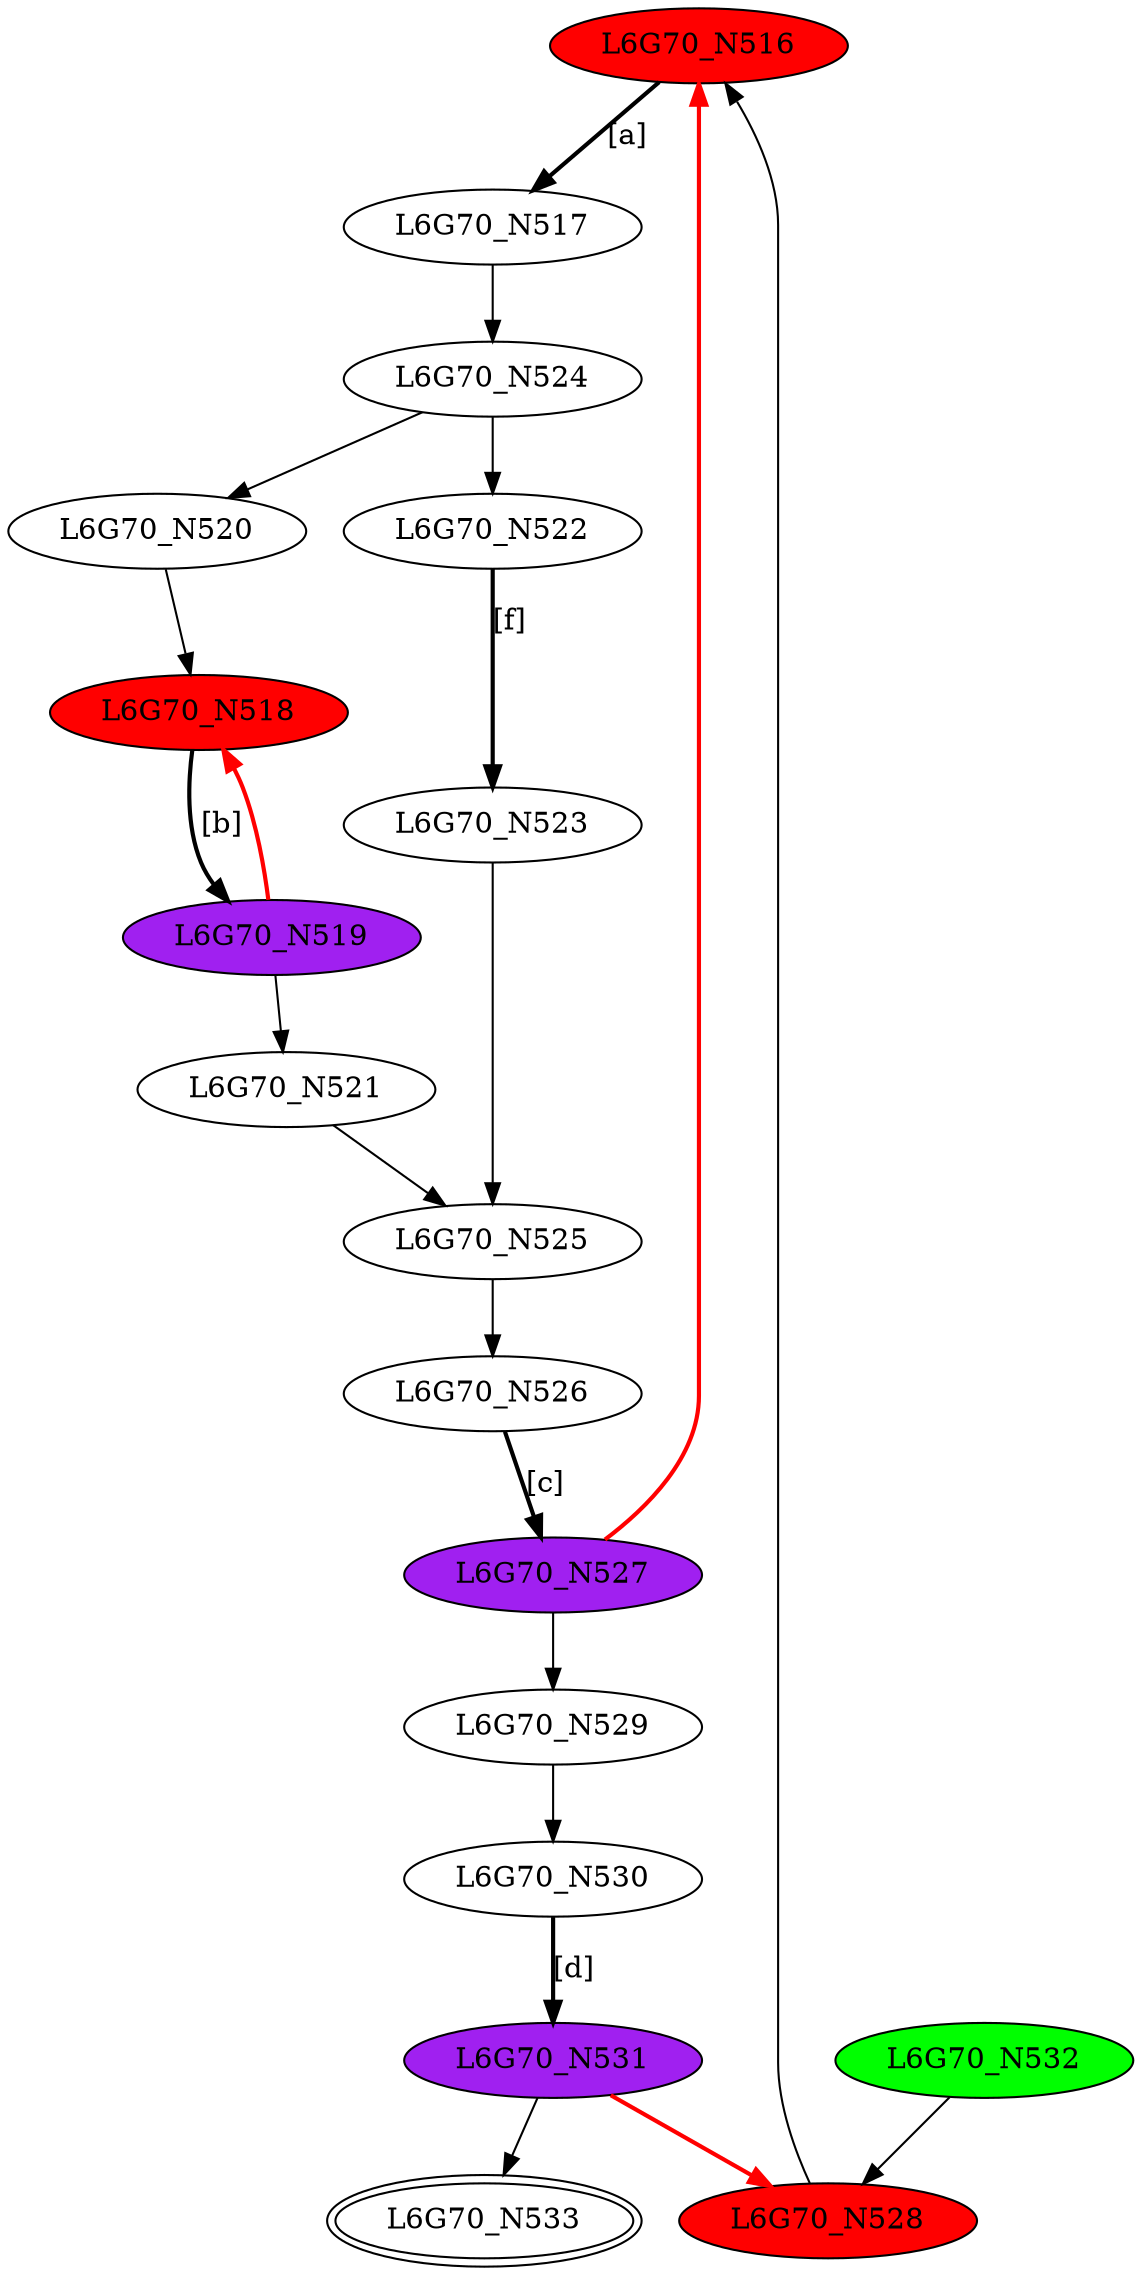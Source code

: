 digraph G70{
"L6G70_N516" [style=filled,fillcolor=red];
"L6G70_N517";
"L6G70_N518" [style=filled,fillcolor=red];
"L6G70_N519" [style=filled,fillcolor=purple];
"L6G70_N520";
"L6G70_N521";
"L6G70_N522";
"L6G70_N523";
"L6G70_N524";
"L6G70_N525";
"L6G70_N526";
"L6G70_N527" [style=filled,fillcolor=purple];
"L6G70_N528" [style=filled,fillcolor=red];
"L6G70_N529";
"L6G70_N530";
"L6G70_N531" [style=filled,fillcolor=purple];
"L6G70_N532" [style=filled,fillcolor=green];
"L6G70_N533" [peripheries=2];
"L6G70_N516"->"L6G70_N517" [style = bold, label = "[a]"];
"L6G70_N518"->"L6G70_N519" [style = bold, label = "[b]"];
"L6G70_N520"->"L6G70_N518";
"L6G70_N519"->"L6G70_N521";
"L6G70_N519"->"L6G70_N518" [color=red,style = bold, label = ""];
"L6G70_N522"->"L6G70_N523" [style = bold, label = "[f]"];
"L6G70_N524"->"L6G70_N520";
"L6G70_N524"->"L6G70_N522";
"L6G70_N523"->"L6G70_N525";
"L6G70_N521"->"L6G70_N525";
"L6G70_N517"->"L6G70_N524";
"L6G70_N526"->"L6G70_N527" [style = bold, label = "[c]"];
"L6G70_N525"->"L6G70_N526";
"L6G70_N528"->"L6G70_N516";
"L6G70_N527"->"L6G70_N529";
"L6G70_N527"->"L6G70_N516" [color=red,style = bold, label = ""];
"L6G70_N530"->"L6G70_N531" [style = bold, label = "[d]"];
"L6G70_N529"->"L6G70_N530";
"L6G70_N532"->"L6G70_N528";
"L6G70_N531"->"L6G70_N533";
"L6G70_N531"->"L6G70_N528" [color=red,style = bold, label = ""];
}

